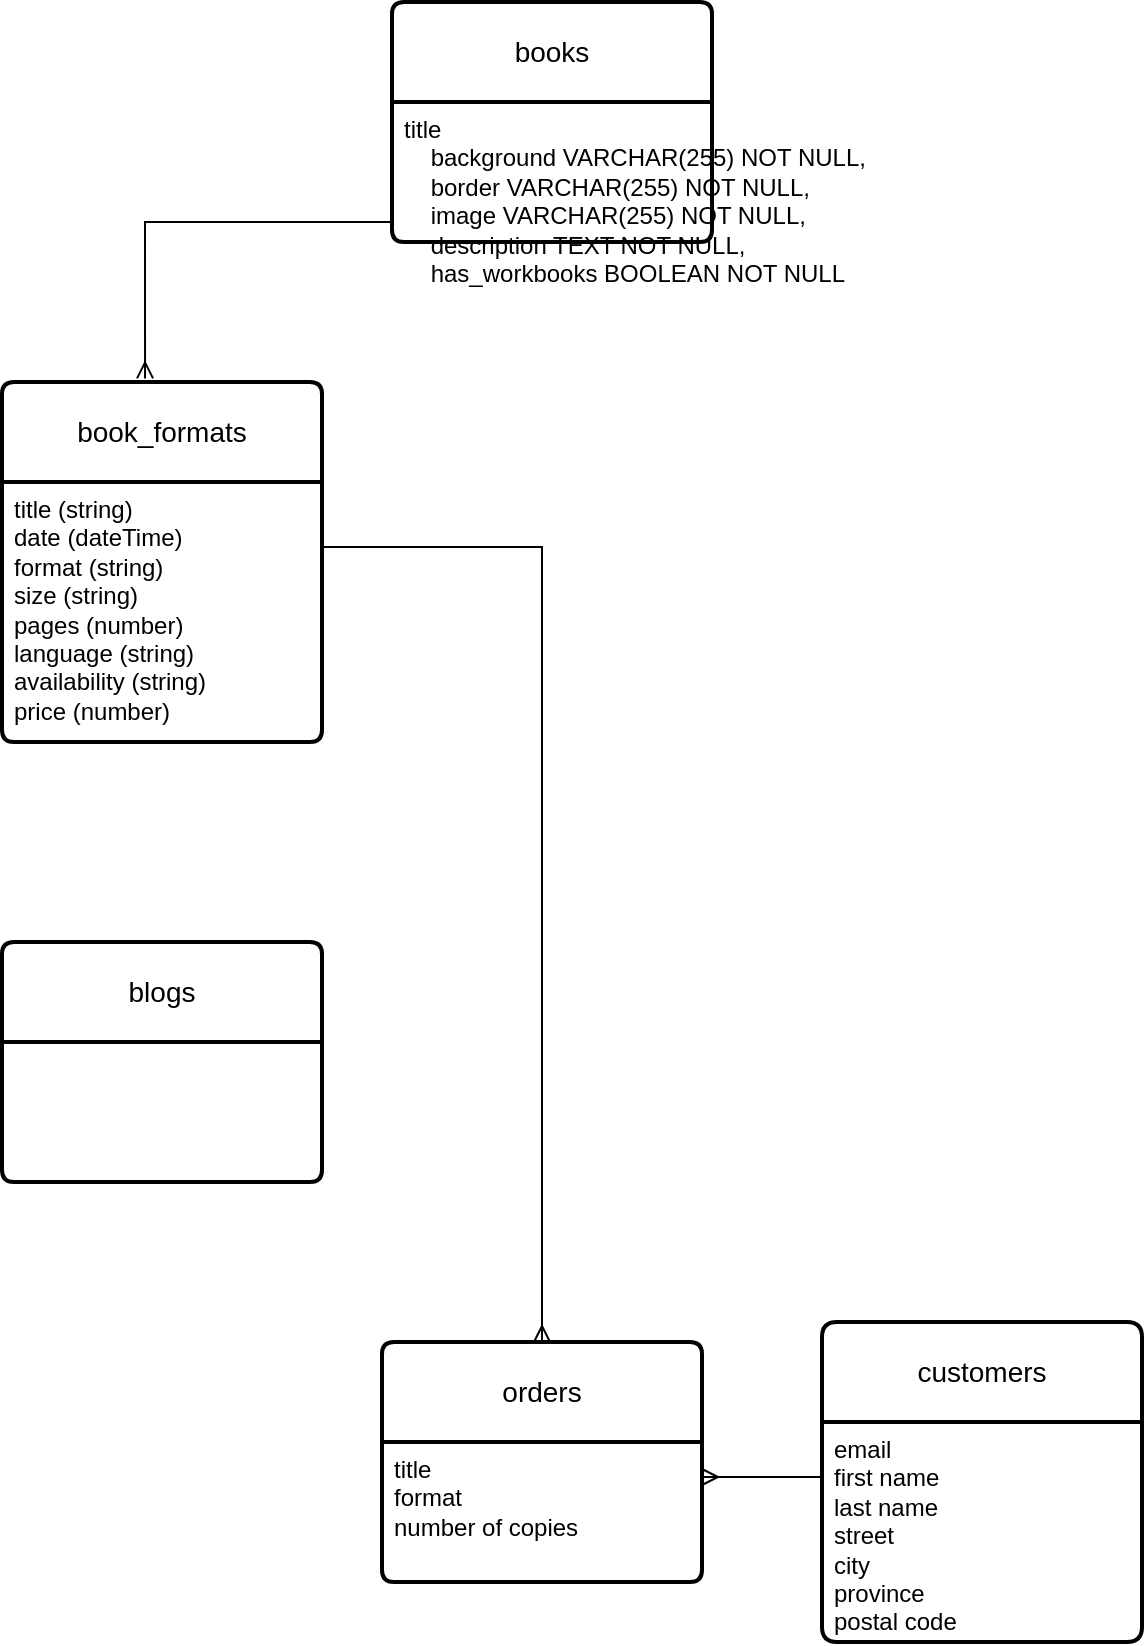 <mxfile version="22.0.3" type="device">
  <diagram name="Page-1" id="buQCkq2qCJzcMLPCN1xy">
    <mxGraphModel dx="954" dy="727" grid="1" gridSize="10" guides="1" tooltips="1" connect="1" arrows="1" fold="1" book="1" pageScale="1" pageWidth="850" pageHeight="1100" math="0" shadow="0">
      <root>
        <mxCell id="0" />
        <mxCell id="1" parent="0" />
        <mxCell id="PWyIkbqRNZmuE_jqdzge-1" value="book_formats" style="swimlane;childLayout=stackLayout;horizontal=1;startSize=50;horizontalStack=0;rounded=1;fontSize=14;fontStyle=0;strokeWidth=2;resizeParent=0;resizeLast=1;shadow=0;dashed=0;align=center;arcSize=4;whiteSpace=wrap;html=1;" vertex="1" parent="1">
          <mxGeometry x="150" y="200" width="160" height="180" as="geometry" />
        </mxCell>
        <mxCell id="PWyIkbqRNZmuE_jqdzge-2" value="title (string)&lt;br&gt;date (dateTime)&lt;br&gt;format (string)&lt;br&gt;size (string)&lt;br&gt;pages (number)&lt;br&gt;language (string)&lt;br&gt;availability (string)&lt;br&gt;price (number)" style="align=left;strokeColor=none;fillColor=none;spacingLeft=4;fontSize=12;verticalAlign=top;resizable=0;rotatable=0;part=1;html=1;" vertex="1" parent="PWyIkbqRNZmuE_jqdzge-1">
          <mxGeometry y="50" width="160" height="130" as="geometry" />
        </mxCell>
        <mxCell id="PWyIkbqRNZmuE_jqdzge-3" value="books" style="swimlane;childLayout=stackLayout;horizontal=1;startSize=50;horizontalStack=0;rounded=1;fontSize=14;fontStyle=0;strokeWidth=2;resizeParent=0;resizeLast=1;shadow=0;dashed=0;align=center;arcSize=4;whiteSpace=wrap;html=1;" vertex="1" parent="1">
          <mxGeometry x="345" y="10" width="160" height="120" as="geometry" />
        </mxCell>
        <mxCell id="PWyIkbqRNZmuE_jqdzge-4" value="&lt;div&gt;&lt;span style=&quot;background-color: initial;&quot;&gt;title&lt;/span&gt;&lt;br&gt;&lt;/div&gt;&lt;div&gt;&amp;nbsp; &amp;nbsp; background VARCHAR(255) NOT NULL,&lt;/div&gt;&lt;div&gt;&amp;nbsp; &amp;nbsp; border VARCHAR(255) NOT NULL,&lt;/div&gt;&lt;div&gt;&amp;nbsp; &amp;nbsp; image VARCHAR(255) NOT NULL,&lt;/div&gt;&lt;div&gt;&amp;nbsp; &amp;nbsp; description TEXT NOT NULL,&lt;/div&gt;&lt;div&gt;&amp;nbsp; &amp;nbsp; has_workbooks BOOLEAN NOT NULL&lt;/div&gt;" style="align=left;strokeColor=none;fillColor=none;spacingLeft=4;fontSize=12;verticalAlign=top;resizable=0;rotatable=0;part=1;html=1;" vertex="1" parent="PWyIkbqRNZmuE_jqdzge-3">
          <mxGeometry y="50" width="160" height="70" as="geometry" />
        </mxCell>
        <mxCell id="PWyIkbqRNZmuE_jqdzge-5" value="blogs" style="swimlane;childLayout=stackLayout;horizontal=1;startSize=50;horizontalStack=0;rounded=1;fontSize=14;fontStyle=0;strokeWidth=2;resizeParent=0;resizeLast=1;shadow=0;dashed=0;align=center;arcSize=4;whiteSpace=wrap;html=1;" vertex="1" parent="1">
          <mxGeometry x="150" y="480" width="160" height="120" as="geometry" />
        </mxCell>
        <mxCell id="PWyIkbqRNZmuE_jqdzge-7" value="orders" style="swimlane;childLayout=stackLayout;horizontal=1;startSize=50;horizontalStack=0;rounded=1;fontSize=14;fontStyle=0;strokeWidth=2;resizeParent=0;resizeLast=1;shadow=0;dashed=0;align=center;arcSize=4;whiteSpace=wrap;html=1;" vertex="1" parent="1">
          <mxGeometry x="340" y="680" width="160" height="120" as="geometry" />
        </mxCell>
        <mxCell id="PWyIkbqRNZmuE_jqdzge-8" value="title&lt;br&gt;format&lt;br&gt;number of copies" style="align=left;strokeColor=none;fillColor=none;spacingLeft=4;fontSize=12;verticalAlign=top;resizable=0;rotatable=0;part=1;html=1;" vertex="1" parent="PWyIkbqRNZmuE_jqdzge-7">
          <mxGeometry y="50" width="160" height="70" as="geometry" />
        </mxCell>
        <mxCell id="PWyIkbqRNZmuE_jqdzge-13" style="edgeStyle=orthogonalEdgeStyle;rounded=0;orthogonalLoop=1;jettySize=auto;html=1;entryX=0.447;entryY=-0.01;entryDx=0;entryDy=0;entryPerimeter=0;startArrow=none;startFill=0;endArrow=ERmany;endFill=0;" edge="1" parent="1" source="PWyIkbqRNZmuE_jqdzge-3" target="PWyIkbqRNZmuE_jqdzge-1">
          <mxGeometry relative="1" as="geometry">
            <Array as="points">
              <mxPoint x="222" y="120" />
            </Array>
          </mxGeometry>
        </mxCell>
        <mxCell id="PWyIkbqRNZmuE_jqdzge-16" value="customers" style="swimlane;childLayout=stackLayout;horizontal=1;startSize=50;horizontalStack=0;rounded=1;fontSize=14;fontStyle=0;strokeWidth=2;resizeParent=0;resizeLast=1;shadow=0;dashed=0;align=center;arcSize=5;whiteSpace=wrap;html=1;rotation=0;" vertex="1" parent="1">
          <mxGeometry x="560" y="670" width="160" height="160" as="geometry">
            <mxRectangle x="640" y="480" width="100" height="50" as="alternateBounds" />
          </mxGeometry>
        </mxCell>
        <mxCell id="PWyIkbqRNZmuE_jqdzge-17" value="email&lt;br&gt;first name&lt;br&gt;last name&lt;br&gt;street&lt;br&gt;city&lt;br&gt;province&lt;br&gt;postal code" style="align=left;strokeColor=none;fillColor=none;spacingLeft=4;fontSize=12;verticalAlign=top;resizable=0;rotatable=0;part=1;html=1;" vertex="1" parent="PWyIkbqRNZmuE_jqdzge-16">
          <mxGeometry y="50" width="160" height="110" as="geometry" />
        </mxCell>
        <mxCell id="PWyIkbqRNZmuE_jqdzge-18" style="edgeStyle=orthogonalEdgeStyle;rounded=0;orthogonalLoop=1;jettySize=auto;html=1;exitX=1;exitY=0.25;exitDx=0;exitDy=0;entryX=0.5;entryY=0;entryDx=0;entryDy=0;endArrow=ERmany;endFill=0;" edge="1" parent="1" source="PWyIkbqRNZmuE_jqdzge-2" target="PWyIkbqRNZmuE_jqdzge-7">
          <mxGeometry relative="1" as="geometry" />
        </mxCell>
        <mxCell id="PWyIkbqRNZmuE_jqdzge-20" style="edgeStyle=orthogonalEdgeStyle;rounded=0;orthogonalLoop=1;jettySize=auto;html=1;exitX=0;exitY=0.25;exitDx=0;exitDy=0;entryX=1;entryY=0.25;entryDx=0;entryDy=0;endArrow=ERmany;endFill=0;" edge="1" parent="1" source="PWyIkbqRNZmuE_jqdzge-17" target="PWyIkbqRNZmuE_jqdzge-8">
          <mxGeometry relative="1" as="geometry" />
        </mxCell>
      </root>
    </mxGraphModel>
  </diagram>
</mxfile>
